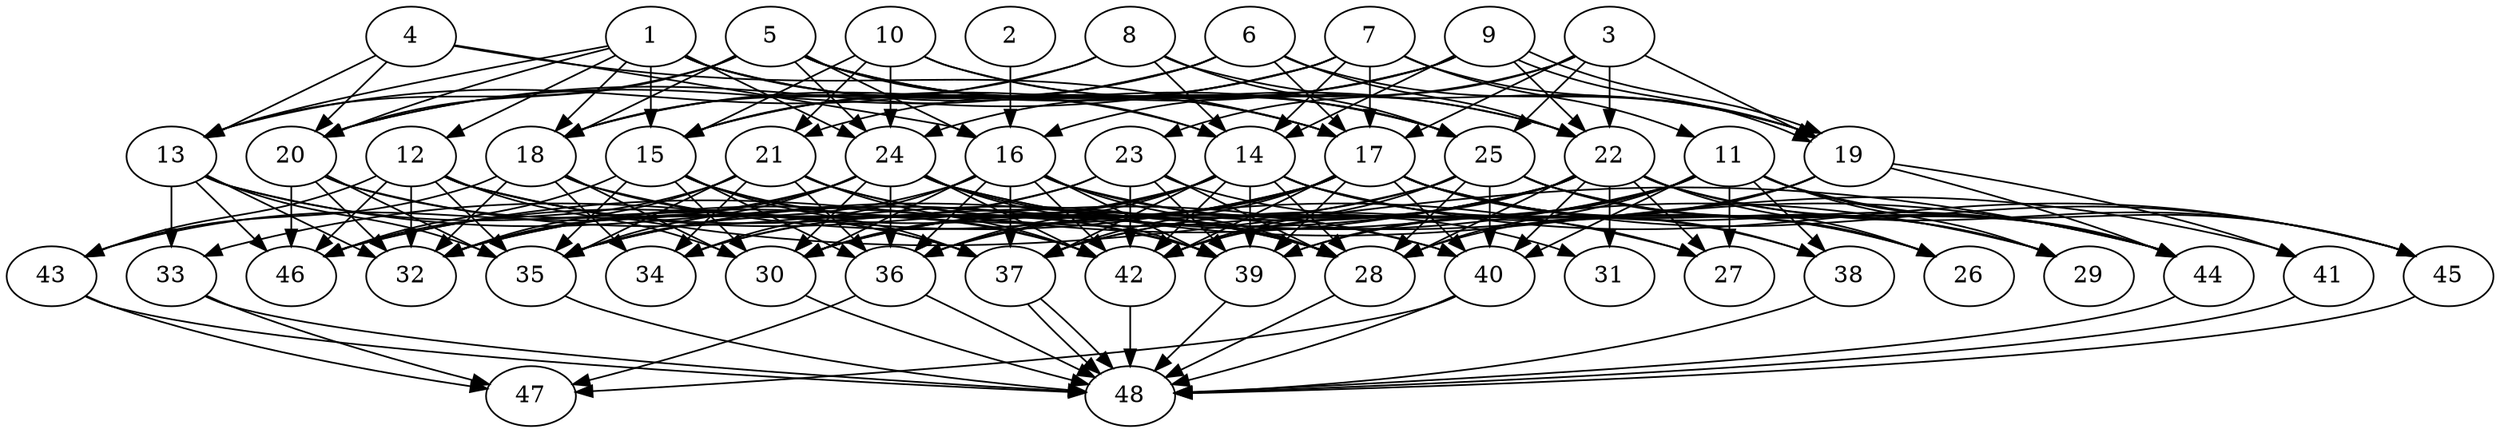 // DAG (tier=3-complex, mode=data, n=48, ccr=0.508, fat=0.735, density=0.721, regular=0.365, jump=0.332, mindata=4194304, maxdata=33554432)
// DAG automatically generated by daggen at Sun Aug 24 16:33:35 2025
// /home/ermia/Project/Environments/daggen/bin/daggen --dot --ccr 0.508 --fat 0.735 --regular 0.365 --density 0.721 --jump 0.332 --mindata 4194304 --maxdata 33554432 -n 48 
digraph G {
  1 [size="5833509971159453696", alpha="0.17", expect_size="2916754985579726848"]
  1 -> 12 [size ="6642127672967168"]
  1 -> 13 [size ="6642127672967168"]
  1 -> 14 [size ="6642127672967168"]
  1 -> 15 [size ="6642127672967168"]
  1 -> 17 [size ="6642127672967168"]
  1 -> 18 [size ="6642127672967168"]
  1 -> 20 [size ="6642127672967168"]
  1 -> 24 [size ="6642127672967168"]
  1 -> 25 [size ="6642127672967168"]
  2 [size="25636050505629171712000", alpha="0.03", expect_size="12818025252814585856000"]
  2 -> 16 [size ="6955431310131200"]
  3 [size="5693864269351538688", alpha="0.11", expect_size="2846932134675769344"]
  3 -> 16 [size ="2380866542108672"]
  3 -> 17 [size ="2380866542108672"]
  3 -> 19 [size ="2380866542108672"]
  3 -> 22 [size ="2380866542108672"]
  3 -> 23 [size ="2380866542108672"]
  3 -> 25 [size ="2380866542108672"]
  4 [size="32261029306496794492928", alpha="0.04", expect_size="16130514653248397246464"]
  4 -> 13 [size ="8107285494628352"]
  4 -> 16 [size ="8107285494628352"]
  4 -> 17 [size ="8107285494628352"]
  4 -> 20 [size ="8107285494628352"]
  5 [size="27172127687044702928896", alpha="0.06", expect_size="13586063843522351464448"]
  5 -> 13 [size ="7230568055963648"]
  5 -> 14 [size ="7230568055963648"]
  5 -> 16 [size ="7230568055963648"]
  5 -> 17 [size ="7230568055963648"]
  5 -> 18 [size ="7230568055963648"]
  5 -> 20 [size ="7230568055963648"]
  5 -> 22 [size ="7230568055963648"]
  5 -> 24 [size ="7230568055963648"]
  5 -> 25 [size ="7230568055963648"]
  6 [size="1951020379667960832", alpha="0.08", expect_size="975510189833980416"]
  6 -> 15 [size ="2412628093698048"]
  6 -> 17 [size ="2412628093698048"]
  6 -> 18 [size ="2412628093698048"]
  6 -> 19 [size ="2412628093698048"]
  6 -> 20 [size ="2412628093698048"]
  6 -> 22 [size ="2412628093698048"]
  7 [size="1852180770308508090368", alpha="0.09", expect_size="926090385154254045184"]
  7 -> 11 [size ="1206550676897792"]
  7 -> 14 [size ="1206550676897792"]
  7 -> 15 [size ="1206550676897792"]
  7 -> 17 [size ="1206550676897792"]
  7 -> 18 [size ="1206550676897792"]
  7 -> 19 [size ="1206550676897792"]
  7 -> 20 [size ="1206550676897792"]
  8 [size="1691215821247873024000", alpha="0.02", expect_size="845607910623936512000"]
  8 -> 13 [size ="1135592918220800"]
  8 -> 14 [size ="1135592918220800"]
  8 -> 18 [size ="1135592918220800"]
  8 -> 19 [size ="1135592918220800"]
  8 -> 25 [size ="1135592918220800"]
  9 [size="4450448137768511488", alpha="0.09", expect_size="2225224068884255744"]
  9 -> 14 [size ="3573973828763648"]
  9 -> 15 [size ="3573973828763648"]
  9 -> 19 [size ="3573973828763648"]
  9 -> 19 [size ="3573973828763648"]
  9 -> 21 [size ="3573973828763648"]
  9 -> 22 [size ="3573973828763648"]
  9 -> 24 [size ="3573973828763648"]
  10 [size="124347978510902032", alpha="0.09", expect_size="62173989255451016"]
  10 -> 15 [size ="8870830159167488"]
  10 -> 21 [size ="8870830159167488"]
  10 -> 22 [size ="8870830159167488"]
  10 -> 24 [size ="8870830159167488"]
  10 -> 25 [size ="8870830159167488"]
  11 [size="387052578730207232", alpha="0.16", expect_size="193526289365103616"]
  11 -> 27 [size ="6836138459267072"]
  11 -> 28 [size ="6836138459267072"]
  11 -> 29 [size ="6836138459267072"]
  11 -> 35 [size ="6836138459267072"]
  11 -> 37 [size ="6836138459267072"]
  11 -> 38 [size ="6836138459267072"]
  11 -> 39 [size ="6836138459267072"]
  11 -> 40 [size ="6836138459267072"]
  11 -> 42 [size ="6836138459267072"]
  11 -> 44 [size ="6836138459267072"]
  11 -> 45 [size ="6836138459267072"]
  12 [size="15529076965105526112256", alpha="0.12", expect_size="7764538482552763056128"]
  12 -> 28 [size ="4979515423981568"]
  12 -> 30 [size ="4979515423981568"]
  12 -> 32 [size ="4979515423981568"]
  12 -> 35 [size ="4979515423981568"]
  12 -> 40 [size ="4979515423981568"]
  12 -> 43 [size ="4979515423981568"]
  12 -> 44 [size ="4979515423981568"]
  12 -> 46 [size ="4979515423981568"]
  13 [size="10077968890236740", alpha="0.09", expect_size="5038984445118370"]
  13 -> 32 [size ="192067456204800"]
  13 -> 33 [size ="192067456204800"]
  13 -> 35 [size ="192067456204800"]
  13 -> 37 [size ="192067456204800"]
  13 -> 39 [size ="192067456204800"]
  13 -> 46 [size ="192067456204800"]
  14 [size="275788028314068544", alpha="0.05", expect_size="137894014157034272"]
  14 -> 26 [size ="8258719875858432"]
  14 -> 28 [size ="8258719875858432"]
  14 -> 30 [size ="8258719875858432"]
  14 -> 34 [size ="8258719875858432"]
  14 -> 36 [size ="8258719875858432"]
  14 -> 37 [size ="8258719875858432"]
  14 -> 38 [size ="8258719875858432"]
  14 -> 39 [size ="8258719875858432"]
  14 -> 42 [size ="8258719875858432"]
  14 -> 45 [size ="8258719875858432"]
  14 -> 46 [size ="8258719875858432"]
  15 [size="44803463907770184", alpha="0.11", expect_size="22401731953885092"]
  15 -> 30 [size ="1150869781348352"]
  15 -> 35 [size ="1150869781348352"]
  15 -> 36 [size ="1150869781348352"]
  15 -> 37 [size ="1150869781348352"]
  15 -> 39 [size ="1150869781348352"]
  15 -> 42 [size ="1150869781348352"]
  15 -> 46 [size ="1150869781348352"]
  16 [size="33560740233216000000000", alpha="0.11", expect_size="16780370116608000000000"]
  16 -> 28 [size ="8323596288000000"]
  16 -> 30 [size ="8323596288000000"]
  16 -> 31 [size ="8323596288000000"]
  16 -> 32 [size ="8323596288000000"]
  16 -> 34 [size ="8323596288000000"]
  16 -> 36 [size ="8323596288000000"]
  16 -> 37 [size ="8323596288000000"]
  16 -> 39 [size ="8323596288000000"]
  16 -> 42 [size ="8323596288000000"]
  16 -> 44 [size ="8323596288000000"]
  17 [size="6345791154360590336", alpha="0.11", expect_size="3172895577180295168"]
  17 -> 26 [size ="3180287731171328"]
  17 -> 29 [size ="3180287731171328"]
  17 -> 30 [size ="3180287731171328"]
  17 -> 32 [size ="3180287731171328"]
  17 -> 33 [size ="3180287731171328"]
  17 -> 34 [size ="3180287731171328"]
  17 -> 36 [size ="3180287731171328"]
  17 -> 37 [size ="3180287731171328"]
  17 -> 38 [size ="3180287731171328"]
  17 -> 39 [size ="3180287731171328"]
  17 -> 40 [size ="3180287731171328"]
  17 -> 42 [size ="3180287731171328"]
  17 -> 44 [size ="3180287731171328"]
  17 -> 45 [size ="3180287731171328"]
  18 [size="189231076129114720", alpha="0.11", expect_size="94615538064557360"]
  18 -> 27 [size ="4890804384432128"]
  18 -> 30 [size ="4890804384432128"]
  18 -> 32 [size ="4890804384432128"]
  18 -> 34 [size ="4890804384432128"]
  18 -> 42 [size ="4890804384432128"]
  18 -> 43 [size ="4890804384432128"]
  19 [size="4422831937366786048000", alpha="0.02", expect_size="2211415968683393024000"]
  19 -> 28 [size ="2155544261427200"]
  19 -> 37 [size ="2155544261427200"]
  19 -> 39 [size ="2155544261427200"]
  19 -> 41 [size ="2155544261427200"]
  19 -> 44 [size ="2155544261427200"]
  20 [size="4474349880768737574912", alpha="0.09", expect_size="2237174940384368787456"]
  20 -> 28 [size ="2172250711130112"]
  20 -> 32 [size ="2172250711130112"]
  20 -> 35 [size ="2172250711130112"]
  20 -> 37 [size ="2172250711130112"]
  20 -> 46 [size ="2172250711130112"]
  21 [size="1107285533848747904", alpha="0.02", expect_size="553642766924373952"]
  21 -> 28 [size ="569151693258752"]
  21 -> 32 [size ="569151693258752"]
  21 -> 34 [size ="569151693258752"]
  21 -> 35 [size ="569151693258752"]
  21 -> 36 [size ="569151693258752"]
  21 -> 40 [size ="569151693258752"]
  21 -> 42 [size ="569151693258752"]
  21 -> 46 [size ="569151693258752"]
  22 [size="15567830437749480", alpha="0.07", expect_size="7783915218874740"]
  22 -> 26 [size ="299578800734208"]
  22 -> 27 [size ="299578800734208"]
  22 -> 28 [size ="299578800734208"]
  22 -> 30 [size ="299578800734208"]
  22 -> 31 [size ="299578800734208"]
  22 -> 35 [size ="299578800734208"]
  22 -> 36 [size ="299578800734208"]
  22 -> 40 [size ="299578800734208"]
  22 -> 42 [size ="299578800734208"]
  22 -> 44 [size ="299578800734208"]
  22 -> 45 [size ="299578800734208"]
  22 -> 46 [size ="299578800734208"]
  23 [size="13648287959619778", alpha="0.06", expect_size="6824143979809889"]
  23 -> 27 [size ="1590588289843200"]
  23 -> 28 [size ="1590588289843200"]
  23 -> 32 [size ="1590588289843200"]
  23 -> 35 [size ="1590588289843200"]
  23 -> 39 [size ="1590588289843200"]
  23 -> 42 [size ="1590588289843200"]
  24 [size="34441408168572148", alpha="0.15", expect_size="17220704084286074"]
  24 -> 28 [size ="971754545610752"]
  24 -> 29 [size ="971754545610752"]
  24 -> 30 [size ="971754545610752"]
  24 -> 32 [size ="971754545610752"]
  24 -> 35 [size ="971754545610752"]
  24 -> 36 [size ="971754545610752"]
  24 -> 39 [size ="971754545610752"]
  24 -> 41 [size ="971754545610752"]
  24 -> 42 [size ="971754545610752"]
  24 -> 43 [size ="971754545610752"]
  25 [size="18338567730039216", alpha="0.16", expect_size="9169283865019608"]
  25 -> 26 [size ="348229984059392"]
  25 -> 28 [size ="348229984059392"]
  25 -> 29 [size ="348229984059392"]
  25 -> 30 [size ="348229984059392"]
  25 -> 32 [size ="348229984059392"]
  25 -> 40 [size ="348229984059392"]
  25 -> 42 [size ="348229984059392"]
  25 -> 44 [size ="348229984059392"]
  26 [size="2948873727449273204736", alpha="0.15", expect_size="1474436863724636602368"]
  27 [size="1009360253856319012864", alpha="0.12", expect_size="504680126928159506432"]
  28 [size="130547294758959579136", alpha="0.03", expect_size="65273647379479789568"]
  28 -> 48 [size ="205874190614528"]
  29 [size="2479746623381171712", alpha="0.05", expect_size="1239873311690585856"]
  30 [size="231622257116294816", alpha="0.02", expect_size="115811128558147408"]
  30 -> 48 [size ="5619777548582912"]
  31 [size="130759605097058256", alpha="0.17", expect_size="65379802548529128"]
  32 [size="167360735512351136", alpha="0.01", expect_size="83680367756175568"]
  33 [size="440315269943748224", alpha="0.07", expect_size="220157634971874112"]
  33 -> 47 [size ="170095879913472"]
  33 -> 48 [size ="170095879913472"]
  34 [size="711949721903562752000", alpha="0.07", expect_size="355974860951781376000"]
  35 [size="23376855853038785527808", alpha="0.17", expect_size="11688427926519392763904"]
  35 -> 48 [size ="6540546730360832"]
  36 [size="10492090591676502900736", alpha="0.16", expect_size="5246045295838251450368"]
  36 -> 47 [size ="3834110938185728"]
  36 -> 48 [size ="3834110938185728"]
  37 [size="183106467064465792", alpha="0.15", expect_size="91553233532232896"]
  37 -> 48 [size ="164848637837312"]
  37 -> 48 [size ="164848637837312"]
  38 [size="348975275504205952", alpha="0.10", expect_size="174487637752102976"]
  38 -> 48 [size ="7481451314413568"]
  39 [size="13796031769552790", alpha="0.02", expect_size="6898015884776395"]
  39 -> 48 [size ="612224510984192"]
  40 [size="7751527501407804416", alpha="0.10", expect_size="3875763750703902208"]
  40 -> 47 [size ="2642638020804608"]
  40 -> 48 [size ="2642638020804608"]
  41 [size="417062887774356800", alpha="0.00", expect_size="208531443887178400"]
  41 -> 48 [size ="6721201334386688"]
  42 [size="28978848296954504", alpha="0.19", expect_size="14489424148477252"]
  42 -> 48 [size ="464214837690368"]
  43 [size="11786972232181133312", alpha="0.12", expect_size="5893486116090566656"]
  43 -> 47 [size ="8671732781023232"]
  43 -> 48 [size ="8671732781023232"]
  44 [size="104214456327494224", alpha="0.08", expect_size="52107228163747112"]
  44 -> 48 [size ="1885927152549888"]
  45 [size="632554964245584805888", alpha="0.01", expect_size="316277482122792402944"]
  45 -> 48 [size ="589506818342912"]
  46 [size="6524414803163827", alpha="0.06", expect_size="3262207401581913"]
  47 [size="3558638662491001344", alpha="0.15", expect_size="1779319331245500672"]
  48 [size="13139571794052993024", alpha="0.14", expect_size="6569785897026496512"]
}